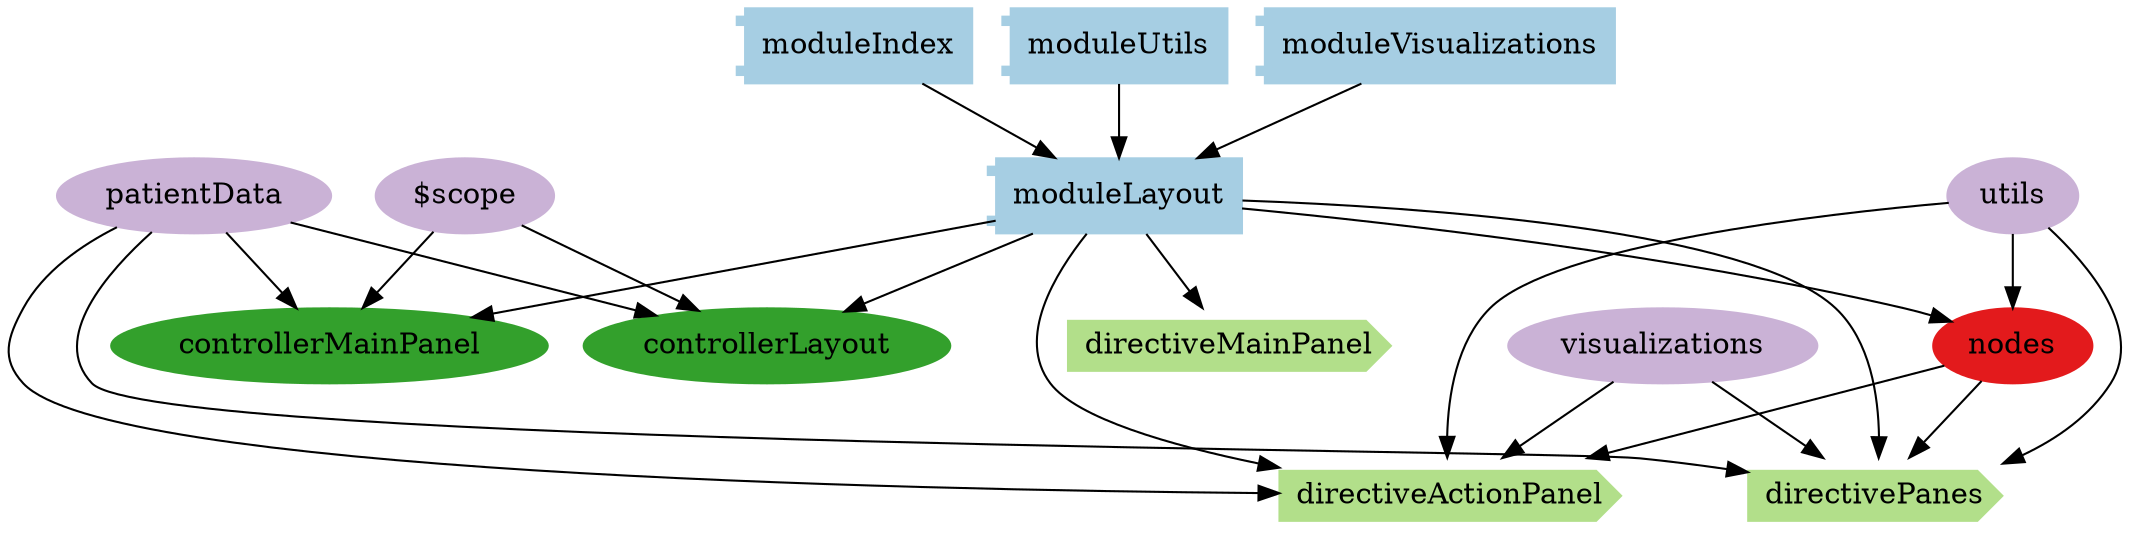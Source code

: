 digraph dependencies {
  node[shape="component",style="filled",colorscheme=paired12]


    node[shape="component"]
    "moduleLayout"[label="moduleLayout", color=1]

    
      "moduleIndex"[label="moduleIndex", color=1]
      "moduleIndex" -> "moduleLayout"
    
      "moduleUtils"[label="moduleUtils", color=1]
      "moduleUtils" -> "moduleLayout"
    
      "moduleVisualizations"[label="moduleVisualizations", color=1]
      "moduleVisualizations" -> "moduleLayout"
    


    node[shape="ellipse"]
    


    
      "controllerMainPanel"[label="controllerMainPanel", color=4]
      "moduleLayout" -> "controllerMainPanel"
    
      "controllerLayout"[label="controllerLayout", color=4]
      "moduleLayout" -> "controllerLayout"
    

    

    
      "nodes"[label="nodes", color=6]
      "moduleLayout" -> "nodes"
    

    node[shape="cds"]
    

    
      "directiveMainPanel"[label="directiveMainPanel", color=3]
      "moduleLayout" -> "directiveMainPanel"
    
      "directiveActionPanel"[label="directiveActionPanel", color=3]
      "moduleLayout" -> "directiveActionPanel"
    
      "directivePanes"[label="directivePanes", color=3]
      "moduleLayout" -> "directivePanes"
    









    node[shape="ellipse",style="filled", color=9]
    

    
      
    
      
        "visualizations"[label="visualizations"]
        "visualizations" -> "directiveActionPanel"
      
        "patientData"[label="patientData"]
        "patientData" -> "directiveActionPanel"
      
        "utils"[label="utils"]
        "utils" -> "directiveActionPanel"
      
        "nodes"[label="nodes"]
        "nodes" -> "directiveActionPanel"
      
    
      
        "utils"[label="utils"]
        "utils" -> "directivePanes"
      
        "nodes"[label="nodes"]
        "nodes" -> "directivePanes"
      
        "patientData"[label="patientData"]
        "patientData" -> "directivePanes"
      
        "visualizations"[label="visualizations"]
        "visualizations" -> "directivePanes"
      
    


    
      
        "$scope"[label="$scope"]
        "$scope" -> "controllerMainPanel"
      
        "patientData"[label="patientData"]
        "patientData" -> "controllerMainPanel"
      
    
      
        "$scope"[label="$scope"]
        "$scope" -> "controllerLayout"
      
        "patientData"[label="patientData"]
        "patientData" -> "controllerLayout"
      
    

    

    
      
        "utils"[label="utils"]
        "utils" -> "nodes"
      
    

    


}
